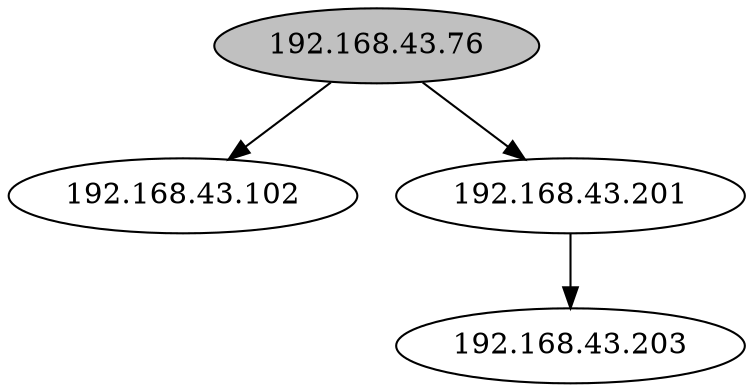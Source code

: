 digraph DAG {
S0[label="192.168.43.76",fillcolor=grey,style=filled];
S1[label="192.168.43.102"];
S2[label="192.168.43.201"];
S3[label="192.168.43.203"];
S0[label="192.168.43.76",fillcolor=grey,style=filled];
S2[label="192.168.43.201"];
S0 -> S1
S2 -> S3
S0 -> S2
}